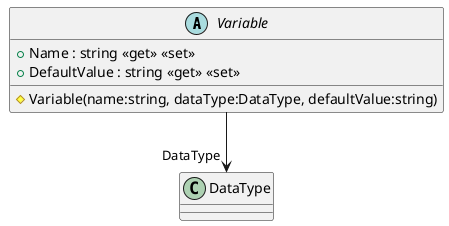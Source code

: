 @startuml
abstract class Variable {
    + Name : string <<get>> <<set>>
    + DefaultValue : string <<get>> <<set>>
    # Variable(name:string, dataType:DataType, defaultValue:string)
}
Variable --> "DataType" DataType
@enduml
